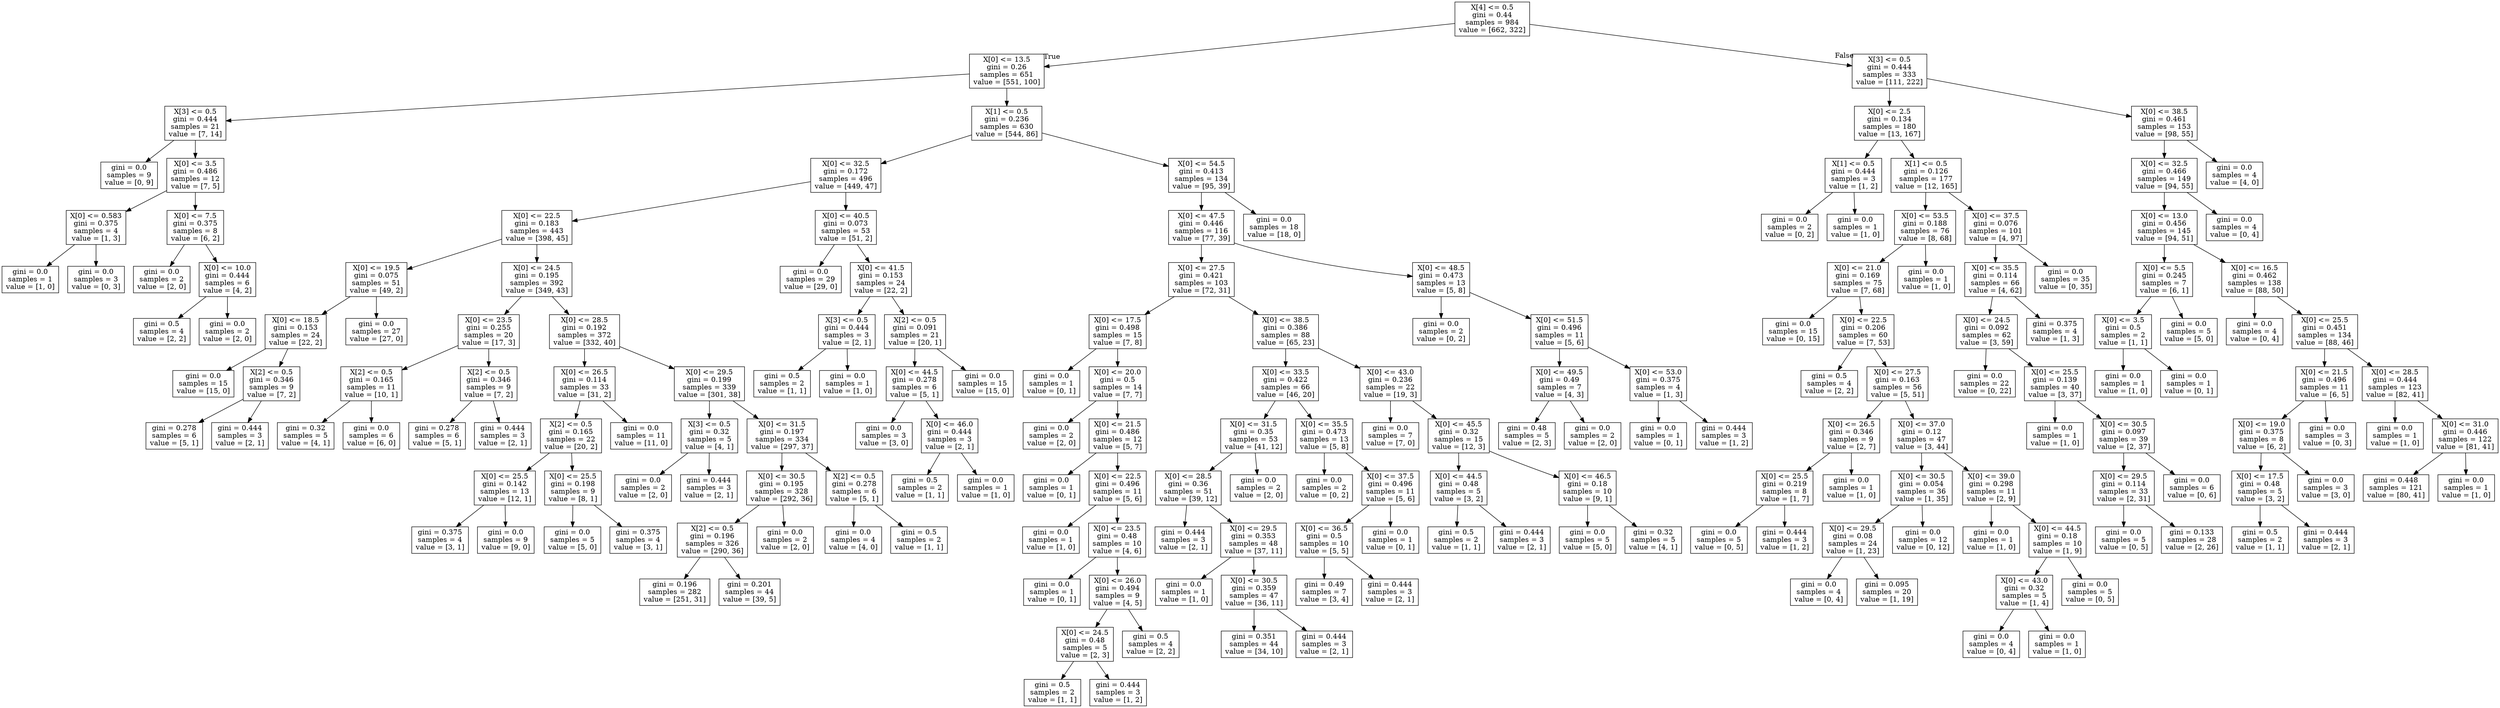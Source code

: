 digraph Tree {
node [shape=box] ;
0 [label="X[4] <= 0.5\ngini = 0.44\nsamples = 984\nvalue = [662, 322]"] ;
1 [label="X[0] <= 13.5\ngini = 0.26\nsamples = 651\nvalue = [551, 100]"] ;
0 -> 1 [labeldistance=2.5, labelangle=45, headlabel="True"] ;
2 [label="X[3] <= 0.5\ngini = 0.444\nsamples = 21\nvalue = [7, 14]"] ;
1 -> 2 ;
3 [label="gini = 0.0\nsamples = 9\nvalue = [0, 9]"] ;
2 -> 3 ;
4 [label="X[0] <= 3.5\ngini = 0.486\nsamples = 12\nvalue = [7, 5]"] ;
2 -> 4 ;
5 [label="X[0] <= 0.583\ngini = 0.375\nsamples = 4\nvalue = [1, 3]"] ;
4 -> 5 ;
6 [label="gini = 0.0\nsamples = 1\nvalue = [1, 0]"] ;
5 -> 6 ;
7 [label="gini = 0.0\nsamples = 3\nvalue = [0, 3]"] ;
5 -> 7 ;
8 [label="X[0] <= 7.5\ngini = 0.375\nsamples = 8\nvalue = [6, 2]"] ;
4 -> 8 ;
9 [label="gini = 0.0\nsamples = 2\nvalue = [2, 0]"] ;
8 -> 9 ;
10 [label="X[0] <= 10.0\ngini = 0.444\nsamples = 6\nvalue = [4, 2]"] ;
8 -> 10 ;
11 [label="gini = 0.5\nsamples = 4\nvalue = [2, 2]"] ;
10 -> 11 ;
12 [label="gini = 0.0\nsamples = 2\nvalue = [2, 0]"] ;
10 -> 12 ;
13 [label="X[1] <= 0.5\ngini = 0.236\nsamples = 630\nvalue = [544, 86]"] ;
1 -> 13 ;
14 [label="X[0] <= 32.5\ngini = 0.172\nsamples = 496\nvalue = [449, 47]"] ;
13 -> 14 ;
15 [label="X[0] <= 22.5\ngini = 0.183\nsamples = 443\nvalue = [398, 45]"] ;
14 -> 15 ;
16 [label="X[0] <= 19.5\ngini = 0.075\nsamples = 51\nvalue = [49, 2]"] ;
15 -> 16 ;
17 [label="X[0] <= 18.5\ngini = 0.153\nsamples = 24\nvalue = [22, 2]"] ;
16 -> 17 ;
18 [label="gini = 0.0\nsamples = 15\nvalue = [15, 0]"] ;
17 -> 18 ;
19 [label="X[2] <= 0.5\ngini = 0.346\nsamples = 9\nvalue = [7, 2]"] ;
17 -> 19 ;
20 [label="gini = 0.278\nsamples = 6\nvalue = [5, 1]"] ;
19 -> 20 ;
21 [label="gini = 0.444\nsamples = 3\nvalue = [2, 1]"] ;
19 -> 21 ;
22 [label="gini = 0.0\nsamples = 27\nvalue = [27, 0]"] ;
16 -> 22 ;
23 [label="X[0] <= 24.5\ngini = 0.195\nsamples = 392\nvalue = [349, 43]"] ;
15 -> 23 ;
24 [label="X[0] <= 23.5\ngini = 0.255\nsamples = 20\nvalue = [17, 3]"] ;
23 -> 24 ;
25 [label="X[2] <= 0.5\ngini = 0.165\nsamples = 11\nvalue = [10, 1]"] ;
24 -> 25 ;
26 [label="gini = 0.32\nsamples = 5\nvalue = [4, 1]"] ;
25 -> 26 ;
27 [label="gini = 0.0\nsamples = 6\nvalue = [6, 0]"] ;
25 -> 27 ;
28 [label="X[2] <= 0.5\ngini = 0.346\nsamples = 9\nvalue = [7, 2]"] ;
24 -> 28 ;
29 [label="gini = 0.278\nsamples = 6\nvalue = [5, 1]"] ;
28 -> 29 ;
30 [label="gini = 0.444\nsamples = 3\nvalue = [2, 1]"] ;
28 -> 30 ;
31 [label="X[0] <= 28.5\ngini = 0.192\nsamples = 372\nvalue = [332, 40]"] ;
23 -> 31 ;
32 [label="X[0] <= 26.5\ngini = 0.114\nsamples = 33\nvalue = [31, 2]"] ;
31 -> 32 ;
33 [label="X[2] <= 0.5\ngini = 0.165\nsamples = 22\nvalue = [20, 2]"] ;
32 -> 33 ;
34 [label="X[0] <= 25.5\ngini = 0.142\nsamples = 13\nvalue = [12, 1]"] ;
33 -> 34 ;
35 [label="gini = 0.375\nsamples = 4\nvalue = [3, 1]"] ;
34 -> 35 ;
36 [label="gini = 0.0\nsamples = 9\nvalue = [9, 0]"] ;
34 -> 36 ;
37 [label="X[0] <= 25.5\ngini = 0.198\nsamples = 9\nvalue = [8, 1]"] ;
33 -> 37 ;
38 [label="gini = 0.0\nsamples = 5\nvalue = [5, 0]"] ;
37 -> 38 ;
39 [label="gini = 0.375\nsamples = 4\nvalue = [3, 1]"] ;
37 -> 39 ;
40 [label="gini = 0.0\nsamples = 11\nvalue = [11, 0]"] ;
32 -> 40 ;
41 [label="X[0] <= 29.5\ngini = 0.199\nsamples = 339\nvalue = [301, 38]"] ;
31 -> 41 ;
42 [label="X[3] <= 0.5\ngini = 0.32\nsamples = 5\nvalue = [4, 1]"] ;
41 -> 42 ;
43 [label="gini = 0.0\nsamples = 2\nvalue = [2, 0]"] ;
42 -> 43 ;
44 [label="gini = 0.444\nsamples = 3\nvalue = [2, 1]"] ;
42 -> 44 ;
45 [label="X[0] <= 31.5\ngini = 0.197\nsamples = 334\nvalue = [297, 37]"] ;
41 -> 45 ;
46 [label="X[0] <= 30.5\ngini = 0.195\nsamples = 328\nvalue = [292, 36]"] ;
45 -> 46 ;
47 [label="X[2] <= 0.5\ngini = 0.196\nsamples = 326\nvalue = [290, 36]"] ;
46 -> 47 ;
48 [label="gini = 0.196\nsamples = 282\nvalue = [251, 31]"] ;
47 -> 48 ;
49 [label="gini = 0.201\nsamples = 44\nvalue = [39, 5]"] ;
47 -> 49 ;
50 [label="gini = 0.0\nsamples = 2\nvalue = [2, 0]"] ;
46 -> 50 ;
51 [label="X[2] <= 0.5\ngini = 0.278\nsamples = 6\nvalue = [5, 1]"] ;
45 -> 51 ;
52 [label="gini = 0.0\nsamples = 4\nvalue = [4, 0]"] ;
51 -> 52 ;
53 [label="gini = 0.5\nsamples = 2\nvalue = [1, 1]"] ;
51 -> 53 ;
54 [label="X[0] <= 40.5\ngini = 0.073\nsamples = 53\nvalue = [51, 2]"] ;
14 -> 54 ;
55 [label="gini = 0.0\nsamples = 29\nvalue = [29, 0]"] ;
54 -> 55 ;
56 [label="X[0] <= 41.5\ngini = 0.153\nsamples = 24\nvalue = [22, 2]"] ;
54 -> 56 ;
57 [label="X[3] <= 0.5\ngini = 0.444\nsamples = 3\nvalue = [2, 1]"] ;
56 -> 57 ;
58 [label="gini = 0.5\nsamples = 2\nvalue = [1, 1]"] ;
57 -> 58 ;
59 [label="gini = 0.0\nsamples = 1\nvalue = [1, 0]"] ;
57 -> 59 ;
60 [label="X[2] <= 0.5\ngini = 0.091\nsamples = 21\nvalue = [20, 1]"] ;
56 -> 60 ;
61 [label="X[0] <= 44.5\ngini = 0.278\nsamples = 6\nvalue = [5, 1]"] ;
60 -> 61 ;
62 [label="gini = 0.0\nsamples = 3\nvalue = [3, 0]"] ;
61 -> 62 ;
63 [label="X[0] <= 46.0\ngini = 0.444\nsamples = 3\nvalue = [2, 1]"] ;
61 -> 63 ;
64 [label="gini = 0.5\nsamples = 2\nvalue = [1, 1]"] ;
63 -> 64 ;
65 [label="gini = 0.0\nsamples = 1\nvalue = [1, 0]"] ;
63 -> 65 ;
66 [label="gini = 0.0\nsamples = 15\nvalue = [15, 0]"] ;
60 -> 66 ;
67 [label="X[0] <= 54.5\ngini = 0.413\nsamples = 134\nvalue = [95, 39]"] ;
13 -> 67 ;
68 [label="X[0] <= 47.5\ngini = 0.446\nsamples = 116\nvalue = [77, 39]"] ;
67 -> 68 ;
69 [label="X[0] <= 27.5\ngini = 0.421\nsamples = 103\nvalue = [72, 31]"] ;
68 -> 69 ;
70 [label="X[0] <= 17.5\ngini = 0.498\nsamples = 15\nvalue = [7, 8]"] ;
69 -> 70 ;
71 [label="gini = 0.0\nsamples = 1\nvalue = [0, 1]"] ;
70 -> 71 ;
72 [label="X[0] <= 20.0\ngini = 0.5\nsamples = 14\nvalue = [7, 7]"] ;
70 -> 72 ;
73 [label="gini = 0.0\nsamples = 2\nvalue = [2, 0]"] ;
72 -> 73 ;
74 [label="X[0] <= 21.5\ngini = 0.486\nsamples = 12\nvalue = [5, 7]"] ;
72 -> 74 ;
75 [label="gini = 0.0\nsamples = 1\nvalue = [0, 1]"] ;
74 -> 75 ;
76 [label="X[0] <= 22.5\ngini = 0.496\nsamples = 11\nvalue = [5, 6]"] ;
74 -> 76 ;
77 [label="gini = 0.0\nsamples = 1\nvalue = [1, 0]"] ;
76 -> 77 ;
78 [label="X[0] <= 23.5\ngini = 0.48\nsamples = 10\nvalue = [4, 6]"] ;
76 -> 78 ;
79 [label="gini = 0.0\nsamples = 1\nvalue = [0, 1]"] ;
78 -> 79 ;
80 [label="X[0] <= 26.0\ngini = 0.494\nsamples = 9\nvalue = [4, 5]"] ;
78 -> 80 ;
81 [label="X[0] <= 24.5\ngini = 0.48\nsamples = 5\nvalue = [2, 3]"] ;
80 -> 81 ;
82 [label="gini = 0.5\nsamples = 2\nvalue = [1, 1]"] ;
81 -> 82 ;
83 [label="gini = 0.444\nsamples = 3\nvalue = [1, 2]"] ;
81 -> 83 ;
84 [label="gini = 0.5\nsamples = 4\nvalue = [2, 2]"] ;
80 -> 84 ;
85 [label="X[0] <= 38.5\ngini = 0.386\nsamples = 88\nvalue = [65, 23]"] ;
69 -> 85 ;
86 [label="X[0] <= 33.5\ngini = 0.422\nsamples = 66\nvalue = [46, 20]"] ;
85 -> 86 ;
87 [label="X[0] <= 31.5\ngini = 0.35\nsamples = 53\nvalue = [41, 12]"] ;
86 -> 87 ;
88 [label="X[0] <= 28.5\ngini = 0.36\nsamples = 51\nvalue = [39, 12]"] ;
87 -> 88 ;
89 [label="gini = 0.444\nsamples = 3\nvalue = [2, 1]"] ;
88 -> 89 ;
90 [label="X[0] <= 29.5\ngini = 0.353\nsamples = 48\nvalue = [37, 11]"] ;
88 -> 90 ;
91 [label="gini = 0.0\nsamples = 1\nvalue = [1, 0]"] ;
90 -> 91 ;
92 [label="X[0] <= 30.5\ngini = 0.359\nsamples = 47\nvalue = [36, 11]"] ;
90 -> 92 ;
93 [label="gini = 0.351\nsamples = 44\nvalue = [34, 10]"] ;
92 -> 93 ;
94 [label="gini = 0.444\nsamples = 3\nvalue = [2, 1]"] ;
92 -> 94 ;
95 [label="gini = 0.0\nsamples = 2\nvalue = [2, 0]"] ;
87 -> 95 ;
96 [label="X[0] <= 35.5\ngini = 0.473\nsamples = 13\nvalue = [5, 8]"] ;
86 -> 96 ;
97 [label="gini = 0.0\nsamples = 2\nvalue = [0, 2]"] ;
96 -> 97 ;
98 [label="X[0] <= 37.5\ngini = 0.496\nsamples = 11\nvalue = [5, 6]"] ;
96 -> 98 ;
99 [label="X[0] <= 36.5\ngini = 0.5\nsamples = 10\nvalue = [5, 5]"] ;
98 -> 99 ;
100 [label="gini = 0.49\nsamples = 7\nvalue = [3, 4]"] ;
99 -> 100 ;
101 [label="gini = 0.444\nsamples = 3\nvalue = [2, 1]"] ;
99 -> 101 ;
102 [label="gini = 0.0\nsamples = 1\nvalue = [0, 1]"] ;
98 -> 102 ;
103 [label="X[0] <= 43.0\ngini = 0.236\nsamples = 22\nvalue = [19, 3]"] ;
85 -> 103 ;
104 [label="gini = 0.0\nsamples = 7\nvalue = [7, 0]"] ;
103 -> 104 ;
105 [label="X[0] <= 45.5\ngini = 0.32\nsamples = 15\nvalue = [12, 3]"] ;
103 -> 105 ;
106 [label="X[0] <= 44.5\ngini = 0.48\nsamples = 5\nvalue = [3, 2]"] ;
105 -> 106 ;
107 [label="gini = 0.5\nsamples = 2\nvalue = [1, 1]"] ;
106 -> 107 ;
108 [label="gini = 0.444\nsamples = 3\nvalue = [2, 1]"] ;
106 -> 108 ;
109 [label="X[0] <= 46.5\ngini = 0.18\nsamples = 10\nvalue = [9, 1]"] ;
105 -> 109 ;
110 [label="gini = 0.0\nsamples = 5\nvalue = [5, 0]"] ;
109 -> 110 ;
111 [label="gini = 0.32\nsamples = 5\nvalue = [4, 1]"] ;
109 -> 111 ;
112 [label="X[0] <= 48.5\ngini = 0.473\nsamples = 13\nvalue = [5, 8]"] ;
68 -> 112 ;
113 [label="gini = 0.0\nsamples = 2\nvalue = [0, 2]"] ;
112 -> 113 ;
114 [label="X[0] <= 51.5\ngini = 0.496\nsamples = 11\nvalue = [5, 6]"] ;
112 -> 114 ;
115 [label="X[0] <= 49.5\ngini = 0.49\nsamples = 7\nvalue = [4, 3]"] ;
114 -> 115 ;
116 [label="gini = 0.48\nsamples = 5\nvalue = [2, 3]"] ;
115 -> 116 ;
117 [label="gini = 0.0\nsamples = 2\nvalue = [2, 0]"] ;
115 -> 117 ;
118 [label="X[0] <= 53.0\ngini = 0.375\nsamples = 4\nvalue = [1, 3]"] ;
114 -> 118 ;
119 [label="gini = 0.0\nsamples = 1\nvalue = [0, 1]"] ;
118 -> 119 ;
120 [label="gini = 0.444\nsamples = 3\nvalue = [1, 2]"] ;
118 -> 120 ;
121 [label="gini = 0.0\nsamples = 18\nvalue = [18, 0]"] ;
67 -> 121 ;
122 [label="X[3] <= 0.5\ngini = 0.444\nsamples = 333\nvalue = [111, 222]"] ;
0 -> 122 [labeldistance=2.5, labelangle=-45, headlabel="False"] ;
123 [label="X[0] <= 2.5\ngini = 0.134\nsamples = 180\nvalue = [13, 167]"] ;
122 -> 123 ;
124 [label="X[1] <= 0.5\ngini = 0.444\nsamples = 3\nvalue = [1, 2]"] ;
123 -> 124 ;
125 [label="gini = 0.0\nsamples = 2\nvalue = [0, 2]"] ;
124 -> 125 ;
126 [label="gini = 0.0\nsamples = 1\nvalue = [1, 0]"] ;
124 -> 126 ;
127 [label="X[1] <= 0.5\ngini = 0.126\nsamples = 177\nvalue = [12, 165]"] ;
123 -> 127 ;
128 [label="X[0] <= 53.5\ngini = 0.188\nsamples = 76\nvalue = [8, 68]"] ;
127 -> 128 ;
129 [label="X[0] <= 21.0\ngini = 0.169\nsamples = 75\nvalue = [7, 68]"] ;
128 -> 129 ;
130 [label="gini = 0.0\nsamples = 15\nvalue = [0, 15]"] ;
129 -> 130 ;
131 [label="X[0] <= 22.5\ngini = 0.206\nsamples = 60\nvalue = [7, 53]"] ;
129 -> 131 ;
132 [label="gini = 0.5\nsamples = 4\nvalue = [2, 2]"] ;
131 -> 132 ;
133 [label="X[0] <= 27.5\ngini = 0.163\nsamples = 56\nvalue = [5, 51]"] ;
131 -> 133 ;
134 [label="X[0] <= 26.5\ngini = 0.346\nsamples = 9\nvalue = [2, 7]"] ;
133 -> 134 ;
135 [label="X[0] <= 25.5\ngini = 0.219\nsamples = 8\nvalue = [1, 7]"] ;
134 -> 135 ;
136 [label="gini = 0.0\nsamples = 5\nvalue = [0, 5]"] ;
135 -> 136 ;
137 [label="gini = 0.444\nsamples = 3\nvalue = [1, 2]"] ;
135 -> 137 ;
138 [label="gini = 0.0\nsamples = 1\nvalue = [1, 0]"] ;
134 -> 138 ;
139 [label="X[0] <= 37.0\ngini = 0.12\nsamples = 47\nvalue = [3, 44]"] ;
133 -> 139 ;
140 [label="X[0] <= 30.5\ngini = 0.054\nsamples = 36\nvalue = [1, 35]"] ;
139 -> 140 ;
141 [label="X[0] <= 29.5\ngini = 0.08\nsamples = 24\nvalue = [1, 23]"] ;
140 -> 141 ;
142 [label="gini = 0.0\nsamples = 4\nvalue = [0, 4]"] ;
141 -> 142 ;
143 [label="gini = 0.095\nsamples = 20\nvalue = [1, 19]"] ;
141 -> 143 ;
144 [label="gini = 0.0\nsamples = 12\nvalue = [0, 12]"] ;
140 -> 144 ;
145 [label="X[0] <= 39.0\ngini = 0.298\nsamples = 11\nvalue = [2, 9]"] ;
139 -> 145 ;
146 [label="gini = 0.0\nsamples = 1\nvalue = [1, 0]"] ;
145 -> 146 ;
147 [label="X[0] <= 44.5\ngini = 0.18\nsamples = 10\nvalue = [1, 9]"] ;
145 -> 147 ;
148 [label="X[0] <= 43.0\ngini = 0.32\nsamples = 5\nvalue = [1, 4]"] ;
147 -> 148 ;
149 [label="gini = 0.0\nsamples = 4\nvalue = [0, 4]"] ;
148 -> 149 ;
150 [label="gini = 0.0\nsamples = 1\nvalue = [1, 0]"] ;
148 -> 150 ;
151 [label="gini = 0.0\nsamples = 5\nvalue = [0, 5]"] ;
147 -> 151 ;
152 [label="gini = 0.0\nsamples = 1\nvalue = [1, 0]"] ;
128 -> 152 ;
153 [label="X[0] <= 37.5\ngini = 0.076\nsamples = 101\nvalue = [4, 97]"] ;
127 -> 153 ;
154 [label="X[0] <= 35.5\ngini = 0.114\nsamples = 66\nvalue = [4, 62]"] ;
153 -> 154 ;
155 [label="X[0] <= 24.5\ngini = 0.092\nsamples = 62\nvalue = [3, 59]"] ;
154 -> 155 ;
156 [label="gini = 0.0\nsamples = 22\nvalue = [0, 22]"] ;
155 -> 156 ;
157 [label="X[0] <= 25.5\ngini = 0.139\nsamples = 40\nvalue = [3, 37]"] ;
155 -> 157 ;
158 [label="gini = 0.0\nsamples = 1\nvalue = [1, 0]"] ;
157 -> 158 ;
159 [label="X[0] <= 30.5\ngini = 0.097\nsamples = 39\nvalue = [2, 37]"] ;
157 -> 159 ;
160 [label="X[0] <= 29.5\ngini = 0.114\nsamples = 33\nvalue = [2, 31]"] ;
159 -> 160 ;
161 [label="gini = 0.0\nsamples = 5\nvalue = [0, 5]"] ;
160 -> 161 ;
162 [label="gini = 0.133\nsamples = 28\nvalue = [2, 26]"] ;
160 -> 162 ;
163 [label="gini = 0.0\nsamples = 6\nvalue = [0, 6]"] ;
159 -> 163 ;
164 [label="gini = 0.375\nsamples = 4\nvalue = [1, 3]"] ;
154 -> 164 ;
165 [label="gini = 0.0\nsamples = 35\nvalue = [0, 35]"] ;
153 -> 165 ;
166 [label="X[0] <= 38.5\ngini = 0.461\nsamples = 153\nvalue = [98, 55]"] ;
122 -> 166 ;
167 [label="X[0] <= 32.5\ngini = 0.466\nsamples = 149\nvalue = [94, 55]"] ;
166 -> 167 ;
168 [label="X[0] <= 13.0\ngini = 0.456\nsamples = 145\nvalue = [94, 51]"] ;
167 -> 168 ;
169 [label="X[0] <= 5.5\ngini = 0.245\nsamples = 7\nvalue = [6, 1]"] ;
168 -> 169 ;
170 [label="X[0] <= 3.5\ngini = 0.5\nsamples = 2\nvalue = [1, 1]"] ;
169 -> 170 ;
171 [label="gini = 0.0\nsamples = 1\nvalue = [1, 0]"] ;
170 -> 171 ;
172 [label="gini = 0.0\nsamples = 1\nvalue = [0, 1]"] ;
170 -> 172 ;
173 [label="gini = 0.0\nsamples = 5\nvalue = [5, 0]"] ;
169 -> 173 ;
174 [label="X[0] <= 16.5\ngini = 0.462\nsamples = 138\nvalue = [88, 50]"] ;
168 -> 174 ;
175 [label="gini = 0.0\nsamples = 4\nvalue = [0, 4]"] ;
174 -> 175 ;
176 [label="X[0] <= 25.5\ngini = 0.451\nsamples = 134\nvalue = [88, 46]"] ;
174 -> 176 ;
177 [label="X[0] <= 21.5\ngini = 0.496\nsamples = 11\nvalue = [6, 5]"] ;
176 -> 177 ;
178 [label="X[0] <= 19.0\ngini = 0.375\nsamples = 8\nvalue = [6, 2]"] ;
177 -> 178 ;
179 [label="X[0] <= 17.5\ngini = 0.48\nsamples = 5\nvalue = [3, 2]"] ;
178 -> 179 ;
180 [label="gini = 0.5\nsamples = 2\nvalue = [1, 1]"] ;
179 -> 180 ;
181 [label="gini = 0.444\nsamples = 3\nvalue = [2, 1]"] ;
179 -> 181 ;
182 [label="gini = 0.0\nsamples = 3\nvalue = [3, 0]"] ;
178 -> 182 ;
183 [label="gini = 0.0\nsamples = 3\nvalue = [0, 3]"] ;
177 -> 183 ;
184 [label="X[0] <= 28.5\ngini = 0.444\nsamples = 123\nvalue = [82, 41]"] ;
176 -> 184 ;
185 [label="gini = 0.0\nsamples = 1\nvalue = [1, 0]"] ;
184 -> 185 ;
186 [label="X[0] <= 31.0\ngini = 0.446\nsamples = 122\nvalue = [81, 41]"] ;
184 -> 186 ;
187 [label="gini = 0.448\nsamples = 121\nvalue = [80, 41]"] ;
186 -> 187 ;
188 [label="gini = 0.0\nsamples = 1\nvalue = [1, 0]"] ;
186 -> 188 ;
189 [label="gini = 0.0\nsamples = 4\nvalue = [0, 4]"] ;
167 -> 189 ;
190 [label="gini = 0.0\nsamples = 4\nvalue = [4, 0]"] ;
166 -> 190 ;
}